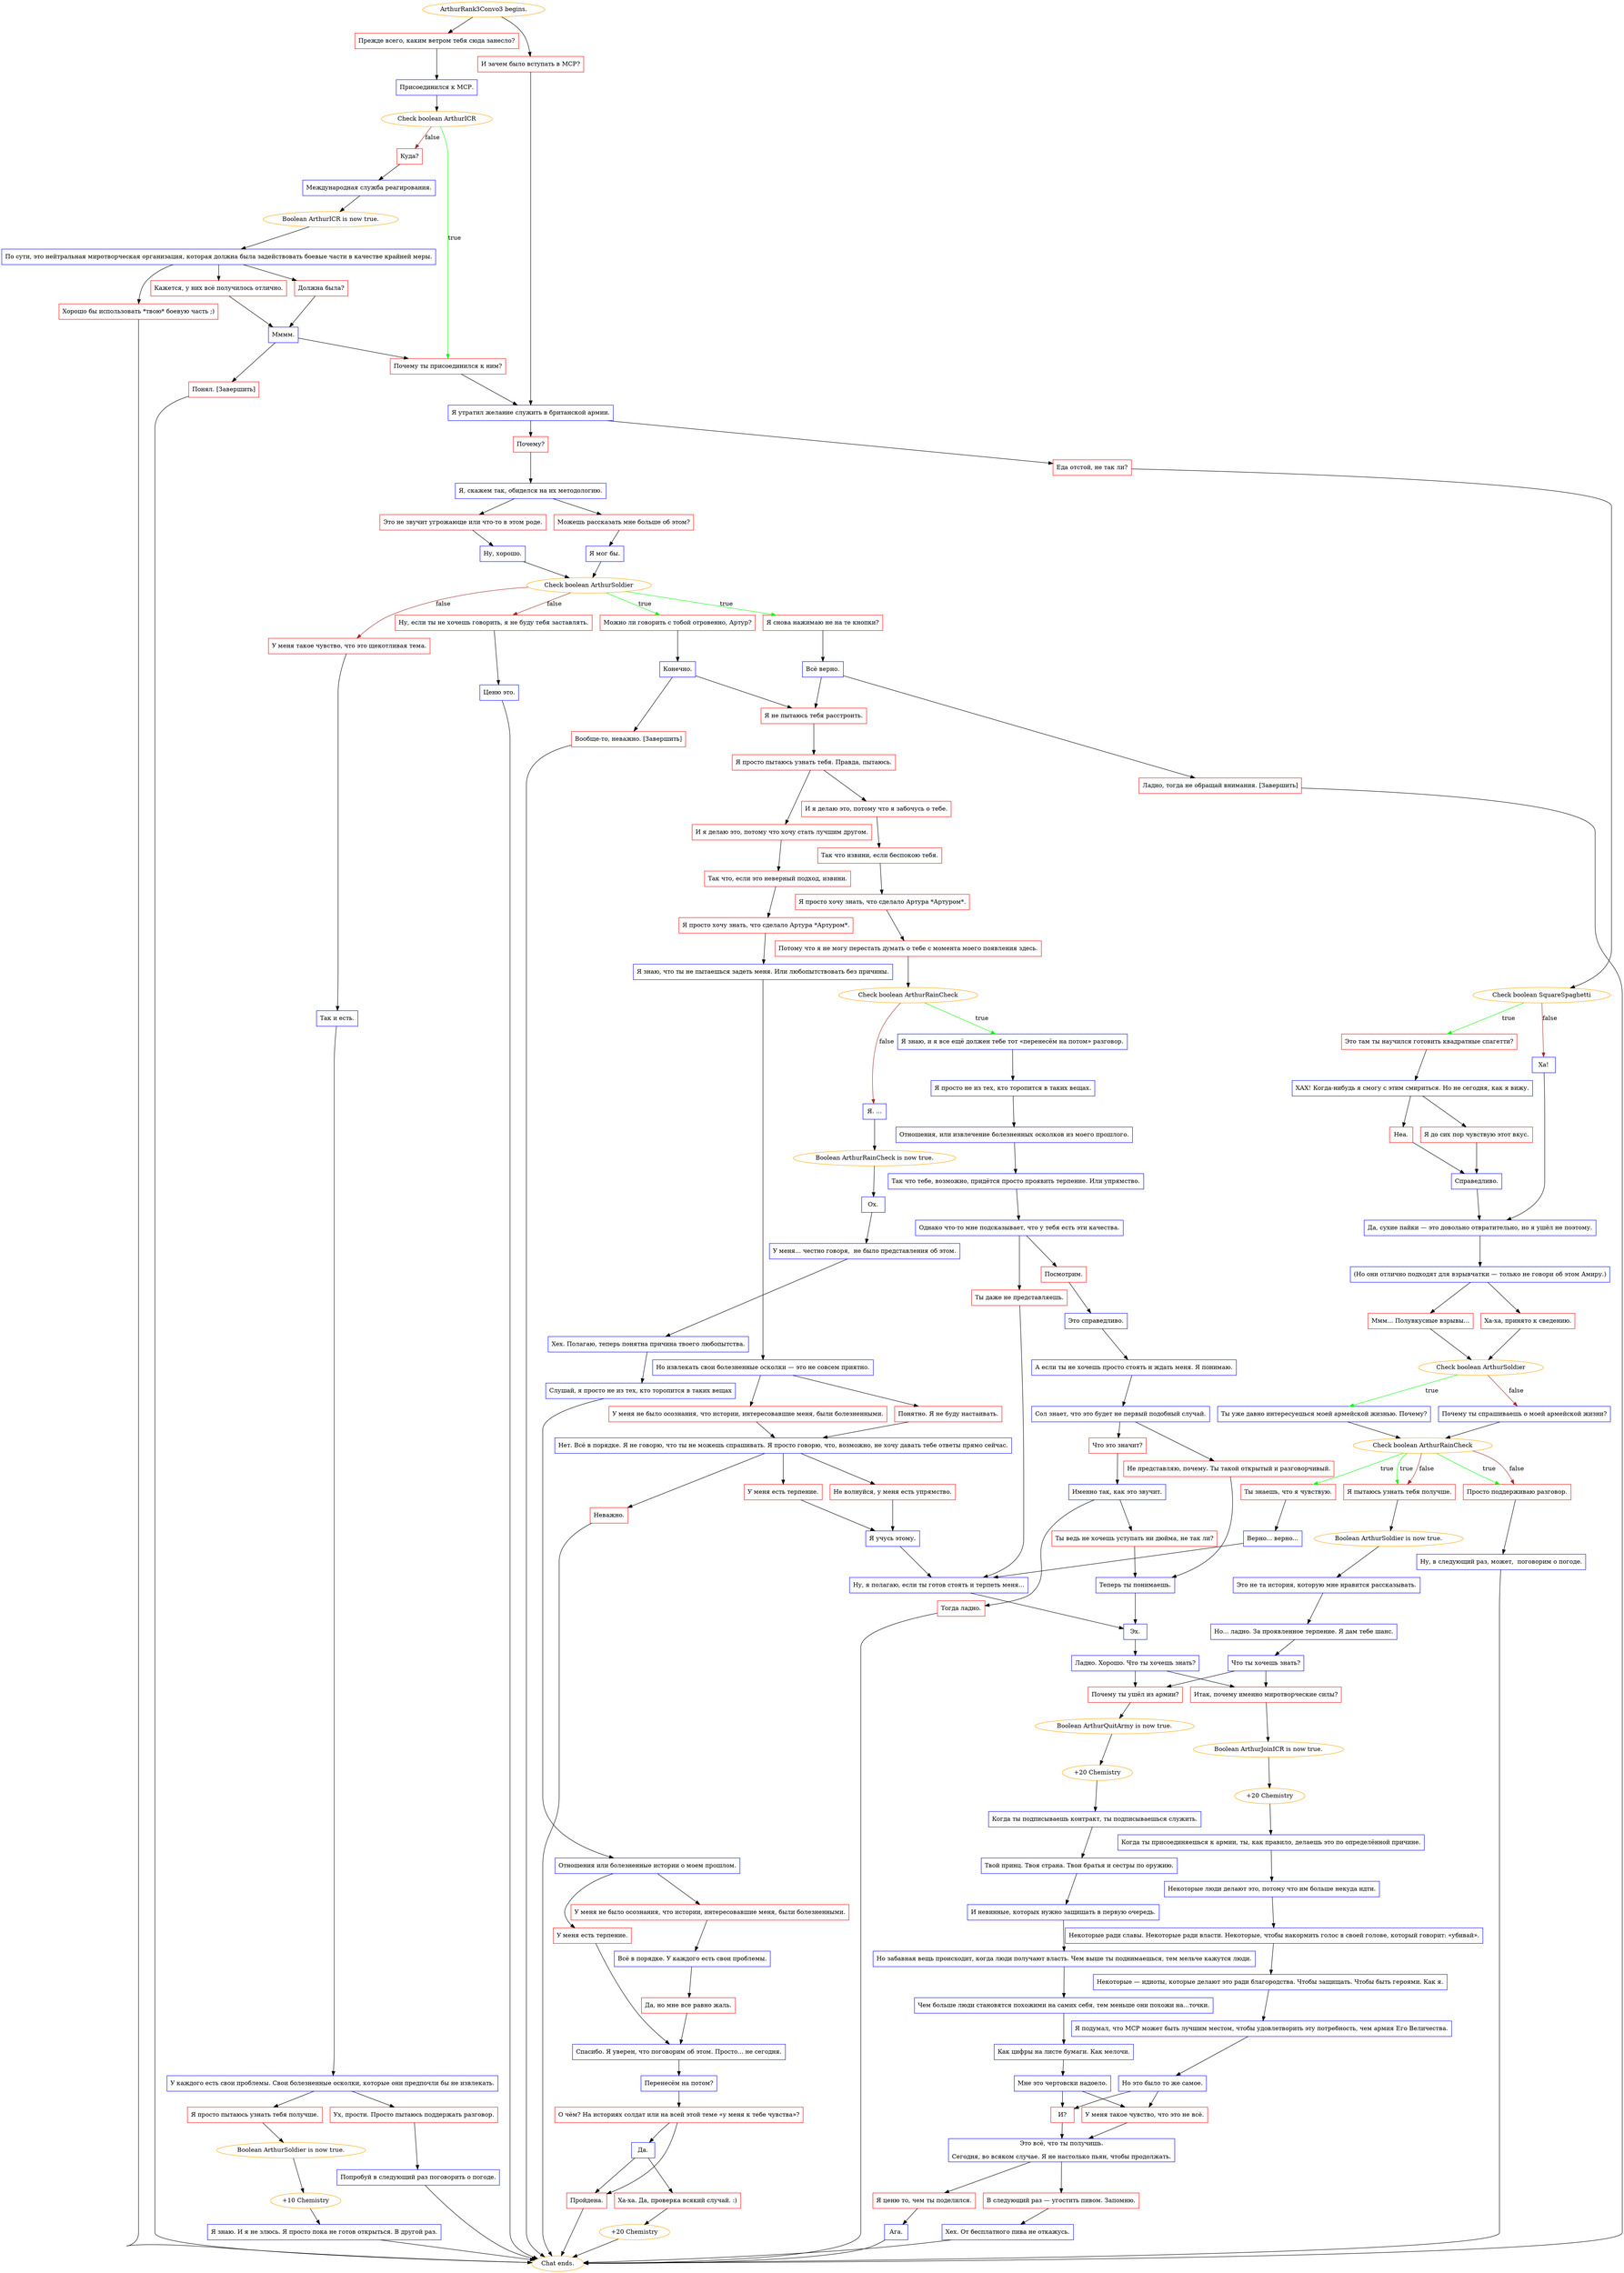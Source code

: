 digraph {
	"ArthurRank3Convo3 begins." [color=orange];
		"ArthurRank3Convo3 begins." -> j1931530607;
		"ArthurRank3Convo3 begins." -> j3142777220;
	j1931530607 [label="Прежде всего, каким ветром тебя сюда занесло?",shape=box,color=red];
		j1931530607 -> j2019026999;
	j3142777220 [label="И зачем было вступать в МСР?",shape=box,color=red];
		j3142777220 -> j1707957393;
	j2019026999 [label="Присоединился к МСР.",shape=box,color=blue];
		j2019026999 -> j700410498;
	j1707957393 [label="Я утратил желание служить в британской армии.",shape=box,color=blue];
		j1707957393 -> j3664962627;
		j1707957393 -> j4027279923;
	j700410498 [label="Check boolean ArthurICR",color=orange];
		j700410498 -> j3598270391 [label=true,color=green];
		j700410498 -> j4106189888 [label=false,color=brown];
	j3664962627 [label="Почему?",shape=box,color=red];
		j3664962627 -> j3304859432;
	j4027279923 [label="Еда отстой, не так ли?",shape=box,color=red];
		j4027279923 -> j104787129;
	j3598270391 [label="Почему ты присоединился к ним?",shape=box,color=red];
		j3598270391 -> j1707957393;
	j4106189888 [label="Куда?",shape=box,color=red];
		j4106189888 -> j1882411722;
	j3304859432 [label="Я, скажем так, обиделся на их методологию.",shape=box,color=blue];
		j3304859432 -> j1839633814;
		j3304859432 -> j3141308972;
	j104787129 [label="Check boolean SquareSpaghetti",color=orange];
		j104787129 -> j1330401793 [label=true,color=green];
		j104787129 -> j3459978993 [label=false,color=brown];
	j1882411722 [label="Международная служба реагирования.",shape=box,color=blue];
		j1882411722 -> j68941800;
	j1839633814 [label="Это не звучит угрожающе или что-то в этом роде.",shape=box,color=red];
		j1839633814 -> j517926832;
	j3141308972 [label="Можешь рассказать мне больше об этом?",shape=box,color=red];
		j3141308972 -> j2622632543;
	j1330401793 [label="Это там ты научился готовить квадратные спагетти?",shape=box,color=red];
		j1330401793 -> j793677599;
	j3459978993 [label="Ха!",shape=box,color=blue];
		j3459978993 -> j2836715669;
	j68941800 [label="Boolean ArthurICR is now true.",color=orange];
		j68941800 -> j1537183034;
	j517926832 [label="Ну, хорошо.",shape=box,color=blue];
		j517926832 -> j2598616613;
	j2622632543 [label="Я мог бы.",shape=box,color=blue];
		j2622632543 -> j2598616613;
	j793677599 [label="ХАХ! Когда-нибудь я смогу с этим смириться. Но не сегодня, как я вижу.",shape=box,color=blue];
		j793677599 -> j1111702485;
		j793677599 -> j595907682;
	j2836715669 [label="Да, сухие пайки — это довольно отвратительно, но я ушёл не поэтому.",shape=box,color=blue];
		j2836715669 -> j3013957464;
	j1537183034 [label="По сути, это нейтральная миротворческая организация, которая должна была задействовать боевые части в качестве крайней меры.",shape=box,color=blue];
		j1537183034 -> j3743426278;
		j1537183034 -> j60628306;
		j1537183034 -> j780199440;
	j2598616613 [label="Check boolean ArthurSoldier",color=orange];
		j2598616613 -> j3324911033 [label=true,color=green];
		j2598616613 -> j3338594950 [label=true,color=green];
		j2598616613 -> j76170587 [label=false,color=brown];
		j2598616613 -> j100096418 [label=false,color=brown];
	j1111702485 [label="Неа.",shape=box,color=red];
		j1111702485 -> j1944308278;
	j595907682 [label="Я до сих пор чувствую этот вкус.",shape=box,color=red];
		j595907682 -> j1944308278;
	j3013957464 [label="(Но они отлично подходят для взрывчатки — только не говори об этом Амиру.)",shape=box,color=blue];
		j3013957464 -> j1520059350;
		j3013957464 -> j4005848844;
	j3743426278 [label="Должна была?",shape=box,color=red];
		j3743426278 -> j907641373;
	j60628306 [label="Кажется, у них всё получилось отлично.",shape=box,color=red];
		j60628306 -> j907641373;
	j780199440 [label="Хорошо бы использовать *твою* боевую часть ;)",shape=box,color=red];
		j780199440 -> "Chat ends.";
	j3324911033 [label="Можно ли говорить с тобой отровенно, Артур?",shape=box,color=red];
		j3324911033 -> j3206520735;
	j3338594950 [label="Я снова нажимаю не на те кнопки?",shape=box,color=red];
		j3338594950 -> j2040496448;
	j76170587 [label="У меня такое чувство, что это щекотливая тема.",shape=box,color=red];
		j76170587 -> j2366589730;
	j100096418 [label="Ну, если ты не хочешь говорить, я не буду тебя заставлять.",shape=box,color=red];
		j100096418 -> j3190785703;
	j1944308278 [label="Справедливо.",shape=box,color=blue];
		j1944308278 -> j2836715669;
	j1520059350 [label="Ха-ха, принято к сведению.",shape=box,color=red];
		j1520059350 -> j2458132265;
	j4005848844 [label="Ммм... Полувкусные взрывы...",shape=box,color=red];
		j4005848844 -> j2458132265;
	j907641373 [label="Мммм.",shape=box,color=blue];
		j907641373 -> j3598270391;
		j907641373 -> j934142991;
	"Chat ends." [color=orange];
	j3206520735 [label="Конечно.",shape=box,color=blue];
		j3206520735 -> j3936544141;
		j3206520735 -> j2677540882;
	j2040496448 [label="Всё верно.",shape=box,color=blue];
		j2040496448 -> j3936544141;
		j2040496448 -> j1889847067;
	j2366589730 [label="Так и есть.",shape=box,color=blue];
		j2366589730 -> j291727618;
	j3190785703 [label="Ценю это.",shape=box,color=blue];
		j3190785703 -> "Chat ends.";
	j2458132265 [label="Check boolean ArthurSoldier",color=orange];
		j2458132265 -> j392733062 [label=true,color=green];
		j2458132265 -> j1597660333 [label=false,color=brown];
	j934142991 [label="Понял. [Завершить]",shape=box,color=red];
		j934142991 -> "Chat ends.";
	j3936544141 [label="Я не пытаюсь тебя расстроить.",shape=box,color=red];
		j3936544141 -> j4262292007;
	j2677540882 [label="Вообще-то, неважно. [Завершить]",shape=box,color=red];
		j2677540882 -> "Chat ends.";
	j1889847067 [label="Ладно, тогда не обращай внимания. [Завершить]",shape=box,color=red];
		j1889847067 -> "Chat ends.";
	j291727618 [label="У каждого есть свои проблемы. Свои болезненные осколки, которые они предпочли бы не извлекать.",shape=box,color=blue];
		j291727618 -> j601568072;
		j291727618 -> j986506087;
	j392733062 [label="Ты уже давно интересуешься моей армейской жизнью. Почему?",shape=box,color=blue];
		j392733062 -> j3736719020;
	j1597660333 [label="Почему ты спрашиваешь о моей армейской жизни?",shape=box,color=blue];
		j1597660333 -> j3736719020;
	j4262292007 [label="Я просто пытаюсь узнать тебя. Правда, пытаюсь.",shape=box,color=red];
		j4262292007 -> j2276366168;
		j4262292007 -> j90852271;
	j601568072 [label="Ух, прости. Просто пытаюсь поддержать разговор.",shape=box,color=red];
		j601568072 -> j1157615164;
	j986506087 [label="Я просто пытаюсь узнать тебя получше.",shape=box,color=red];
		j986506087 -> j1423743414;
	j3736719020 [label="Check boolean ArthurRainCheck",color=orange];
		j3736719020 -> j2578838668 [label=true,color=green];
		j3736719020 -> j3918871056 [label=true,color=green];
		j3736719020 -> j2867307443 [label=true,color=green];
		j3736719020 -> j3918871056 [label=false,color=brown];
		j3736719020 -> j2867307443 [label=false,color=brown];
	j2276366168 [label="И я делаю это, потому что хочу стать лучшим другом.",shape=box,color=red];
		j2276366168 -> j2983083729;
	j90852271 [label="И я делаю это, потому что я забочусь о тебе.",shape=box,color=red];
		j90852271 -> j54599708;
	j1157615164 [label="Попробуй в следующий раз поговорить о погоде.",shape=box,color=blue];
		j1157615164 -> "Chat ends.";
	j1423743414 [label="Boolean ArthurSoldier is now true.",color=orange];
		j1423743414 -> j2360881858;
	j2578838668 [label="Ты знаешь, что я чувствую.",shape=box,color=red];
		j2578838668 -> j3781563323;
	j3918871056 [label="Я пытаюсь узнать тебя получше.",shape=box,color=red];
		j3918871056 -> j4152899960;
	j2867307443 [label="Просто поддерживаю разговор.",shape=box,color=red];
		j2867307443 -> j765901851;
	j2983083729 [label="Так что, если это неверный подход, извини.",shape=box,color=red];
		j2983083729 -> j4293140982;
	j54599708 [label="Так что извини, если беспокою тебя.",shape=box,color=red];
		j54599708 -> j3993644812;
	j2360881858 [label="+10 Chemistry",color=orange];
		j2360881858 -> j1771119322;
	j3781563323 [label="Верно... верно...",shape=box,color=blue];
		j3781563323 -> j2076401232;
	j4152899960 [label="Boolean ArthurSoldier is now true.",color=orange];
		j4152899960 -> j819015359;
	j765901851 [label="Ну, в следующий раз, может,  поговорим о погоде.",shape=box,color=blue];
		j765901851 -> "Chat ends.";
	j4293140982 [label="Я просто хочу знать, что сделало Артура *Артуром*.",shape=box,color=red];
		j4293140982 -> j3726016233;
	j3993644812 [label="Я просто хочу знать, что сделало Артура *Артуром*.",shape=box,color=red];
		j3993644812 -> j2429415018;
	j1771119322 [label="Я знаю. И я не злюсь. Я просто пока не готов открыться. В другой раз.",shape=box,color=blue];
		j1771119322 -> "Chat ends.";
	j2076401232 [label="Ну, я полагаю, если ты готов стоять и терпеть меня...",shape=box,color=blue];
		j2076401232 -> j1171701070;
	j819015359 [label="Это не та история, которую мне нравится рассказывать.",shape=box,color=blue];
		j819015359 -> j4045491718;
	j3726016233 [label="Я знаю, что ты не пытаешься задеть меня. Или любопытствовать без причины.",shape=box,color=blue];
		j3726016233 -> j3781556783;
	j2429415018 [label="Потому что я не могу перестать думать о тебе с момента моего появления здесь.",shape=box,color=red];
		j2429415018 -> j1736351653;
	j1171701070 [label="Эх.",shape=box,color=blue];
		j1171701070 -> j4040778942;
	j4045491718 [label="Но... ладно. За проявленное терпение. Я дам тебе шанс.",shape=box,color=blue];
		j4045491718 -> j3208835337;
	j3781556783 [label="Но извлекать свои болезненные осколки — это не совсем приятно.",shape=box,color=blue];
		j3781556783 -> j2072609474;
		j3781556783 -> j3164736313;
	j1736351653 [label="Check boolean ArthurRainCheck",color=orange];
		j1736351653 -> j4223426657 [label=true,color=green];
		j1736351653 -> j2065453350 [label=false,color=brown];
	j4040778942 [label="Ладно. Хорошо. Что ты хочешь знать?",shape=box,color=blue];
		j4040778942 -> j1316107746;
		j4040778942 -> j2928519246;
	j3208835337 [label="Что ты хочешь знать?",shape=box,color=blue];
		j3208835337 -> j1316107746;
		j3208835337 -> j2928519246;
	j2072609474 [label="Понятно. Я не буду настаивать.",shape=box,color=red];
		j2072609474 -> j713595625;
	j3164736313 [label="У меня не было осознания, что истории, интересовавшие меня, были болезненными.",shape=box,color=red];
		j3164736313 -> j713595625;
	j4223426657 [label="Я знаю, и я все ещё должен тебе тот «перенесём на потом» разговор.",shape=box,color=blue];
		j4223426657 -> j1077840124;
	j2065453350 [label="Я. ...",shape=box,color=blue];
		j2065453350 -> j3714583164;
	j1316107746 [label="Почему ты ушёл из армии?",shape=box,color=red];
		j1316107746 -> j3866365448;
	j2928519246 [label="Итак, почему именно миротворческие силы?",shape=box,color=red];
		j2928519246 -> j3515186907;
	j713595625 [label="Нет. Всё в порядке. Я не говорю, что ты не можешь спрашивать. Я просто говорю, что, возможно, не хочу давать тебе ответы прямо сейчас.",shape=box,color=blue];
		j713595625 -> j3558717146;
		j713595625 -> j1986185284;
		j713595625 -> j3402458951;
	j1077840124 [label="Я просто не из тех, кто торопится в таких вещах.",shape=box,color=blue];
		j1077840124 -> j3551567535;
	j3714583164 [label="Boolean ArthurRainCheck is now true.",color=orange];
		j3714583164 -> j2028152092;
	j3866365448 [label="Boolean ArthurQuitArmy is now true.",color=orange];
		j3866365448 -> j2091835306;
	j3515186907 [label="Boolean ArthurJoinICR is now true.",color=orange];
		j3515186907 -> j618752934;
	j3558717146 [label="У меня есть терпение.",shape=box,color=red];
		j3558717146 -> j140380345;
	j1986185284 [label="Не волнуйся, у меня есть упрямство.",shape=box,color=red];
		j1986185284 -> j140380345;
	j3402458951 [label="Неважно.",shape=box,color=red];
		j3402458951 -> "Chat ends.";
	j3551567535 [label="Отношения, или извлечение болезненных осколков из моего прошлого.",shape=box,color=blue];
		j3551567535 -> j3929431492;
	j2028152092 [label="Ох.",shape=box,color=blue];
		j2028152092 -> j818503691;
	j2091835306 [label="+20 Chemistry",color=orange];
		j2091835306 -> j1748575863;
	j618752934 [label="+20 Chemistry",color=orange];
		j618752934 -> j2146986372;
	j140380345 [label="Я учусь этому.",shape=box,color=blue];
		j140380345 -> j2076401232;
	j3929431492 [label="Так что тебе, возможно, придётся просто проявить терпение. Или упрямство.",shape=box,color=blue];
		j3929431492 -> j3092813616;
	j818503691 [label="У меня... честно говоря,  не было представления об этом.",shape=box,color=blue];
		j818503691 -> j2783517963;
	j1748575863 [label="Когда ты подписываешь контракт, ты подписываешься служить.",shape=box,color=blue];
		j1748575863 -> j1494601216;
	j2146986372 [label="Когда ты присоединяешься к армии, ты, как правило, делаешь это по определённой причине.",shape=box,color=blue];
		j2146986372 -> j1267089199;
	j3092813616 [label="Однако что-то мне подсказывает, что у тебя есть эти качества.",shape=box,color=blue];
		j3092813616 -> j3268216707;
		j3092813616 -> j186826057;
	j2783517963 [label="Хех. Полагаю, теперь понятна причина твоего любопытства.",shape=box,color=blue];
		j2783517963 -> j3813893961;
	j1494601216 [label="Твой принц. Твоя страна. Твои братья и сестры по оружию.",shape=box,color=blue];
		j1494601216 -> j1289127742;
	j1267089199 [label="Некоторые люди делают это, потому что им больше некуда идти.",shape=box,color=blue];
		j1267089199 -> j2762776526;
	j3268216707 [label="Посмотрим.",shape=box,color=red];
		j3268216707 -> j2273587559;
	j186826057 [label="Ты даже не представляешь.",shape=box,color=red];
		j186826057 -> j2076401232;
	j3813893961 [label="Слушай, я просто не из тех, кто торопится в таких вещах",shape=box,color=blue];
		j3813893961 -> j3708986942;
	j1289127742 [label="И невинные, которых нужно защищать в первую очередь.",shape=box,color=blue];
		j1289127742 -> j2272594967;
	j2762776526 [label="Некоторые ради славы. Некоторые ради власти. Некоторые, чтобы накормить голос в своей голове, который говорит: «убивай».",shape=box,color=blue];
		j2762776526 -> j3447012104;
	j2273587559 [label="Это справедливо.",shape=box,color=blue];
		j2273587559 -> j2987958424;
	j3708986942 [label="Отношения или болезненные истории о моем прошлом.",shape=box,color=blue];
		j3708986942 -> j85156355;
		j3708986942 -> j3033513407;
	j2272594967 [label="Но забавная вещь происходит, когда люди получают власть. Чем выше ты поднимаешься, тем мельче кажутся люди.",shape=box,color=blue];
		j2272594967 -> j2178110578;
	j3447012104 [label="Некоторые — идиоты, которые делают это ради благородства. Чтобы защищать. Чтобы быть героями. Как я.",shape=box,color=blue];
		j3447012104 -> j3286773245;
	j2987958424 [label="А если ты не хочешь просто стоять и ждать меня. Я понимаю.",shape=box,color=blue];
		j2987958424 -> j2038750767;
	j85156355 [label="У меня не было осознания, что истории, интересовавшие меня, были болезненными.",shape=box,color=red];
		j85156355 -> j280486367;
	j3033513407 [label="У меня есть терпение.",shape=box,color=red];
		j3033513407 -> j3999636453;
	j2178110578 [label="Чем больше люди становятся похожими на самих себя, тем меньше они похожи на...точки.",shape=box,color=blue];
		j2178110578 -> j3150728101;
	j3286773245 [label="Я подумал, что МСР может быть лучшим местом, чтобы удовлетворить эту потребность, чем армия Его Величества.",shape=box,color=blue];
		j3286773245 -> j442259631;
	j2038750767 [label="Сол знает, что это будет не первый подобный случай.",shape=box,color=blue];
		j2038750767 -> j3868924942;
		j2038750767 -> j770475242;
	j280486367 [label="Всё в порядке. У каждого есть свои проблемы.",shape=box,color=blue];
		j280486367 -> j1335688680;
	j3999636453 [label="Спасибо. Я уверен, что поговорим об этом. Просто... не сегодня.",shape=box,color=blue];
		j3999636453 -> j2288186138;
	j3150728101 [label="Как цифры на листе бумаги. Как мелочи.",shape=box,color=blue];
		j3150728101 -> j2592368155;
	j442259631 [label="Но это было то же самое.",shape=box,color=blue];
		j442259631 -> j411849770;
		j442259631 -> j2141620402;
	j3868924942 [label="Что это значит?",shape=box,color=red];
		j3868924942 -> j653633500;
	j770475242 [label="Не представляю, почему. Ты такой открытый и разговорчивый.",shape=box,color=red];
		j770475242 -> j2395240717;
	j1335688680 [label="Да, но мне все равно жаль.",shape=box,color=red];
		j1335688680 -> j3999636453;
	j2288186138 [label="Перенесём на потом?",shape=box,color=blue];
		j2288186138 -> j2914269852;
	j2592368155 [label="Мне это чертовски надоело.",shape=box,color=blue];
		j2592368155 -> j2141620402;
		j2592368155 -> j411849770;
	j411849770 [label="И?",shape=box,color=red];
		j411849770 -> j1229683864;
	j2141620402 [label="У меня такое чувство, что это не всё.",shape=box,color=red];
		j2141620402 -> j1229683864;
	j653633500 [label="Именно так, как это звучит.",shape=box,color=blue];
		j653633500 -> j3419336750;
		j653633500 -> j55897056;
	j2395240717 [label="Теперь ты понимаешь.",shape=box,color=blue];
		j2395240717 -> j1171701070;
	j2914269852 [label="О чём? На историях солдат или на всей этой теме «у меня к тебе чувства»?",shape=box,color=red];
		j2914269852 -> j2676112809;
		j2914269852 -> j4251692747;
	j1229683864 [label="Это всё, что ты получишь.
Сегодня, во всяком случае. Я не настолько пьян, чтобы продолжать.",shape=box,color=blue];
		j1229683864 -> j3202700177;
		j1229683864 -> j3603900391;
	j3419336750 [label="Тогда ладно.",shape=box,color=red];
		j3419336750 -> "Chat ends.";
	j55897056 [label="Ты ведь не хочешь уступать ни дюйма, не так ли?",shape=box,color=red];
		j55897056 -> j2395240717;
	j2676112809 [label="Да.",shape=box,color=blue];
		j2676112809 -> j56165583;
		j2676112809 -> j4251692747;
	j4251692747 [label="Пройдена.",shape=box,color=red];
		j4251692747 -> "Chat ends.";
	j3202700177 [label="Я ценю то, чем ты поделился.",shape=box,color=red];
		j3202700177 -> j2352687271;
	j3603900391 [label="В следующий раз — угостить пивом. Запомню.",shape=box,color=red];
		j3603900391 -> j1449636351;
	j56165583 [label="Ха-ха. Да, проверка всякий случай. :)",shape=box,color=red];
		j56165583 -> j367054140;
	j2352687271 [label="Ага.",shape=box,color=blue];
		j2352687271 -> "Chat ends.";
	j1449636351 [label="Хех. От бесплатного пива не откажусь.",shape=box,color=blue];
		j1449636351 -> "Chat ends.";
	j367054140 [label="+20 Chemistry",color=orange];
		j367054140 -> "Chat ends.";
}